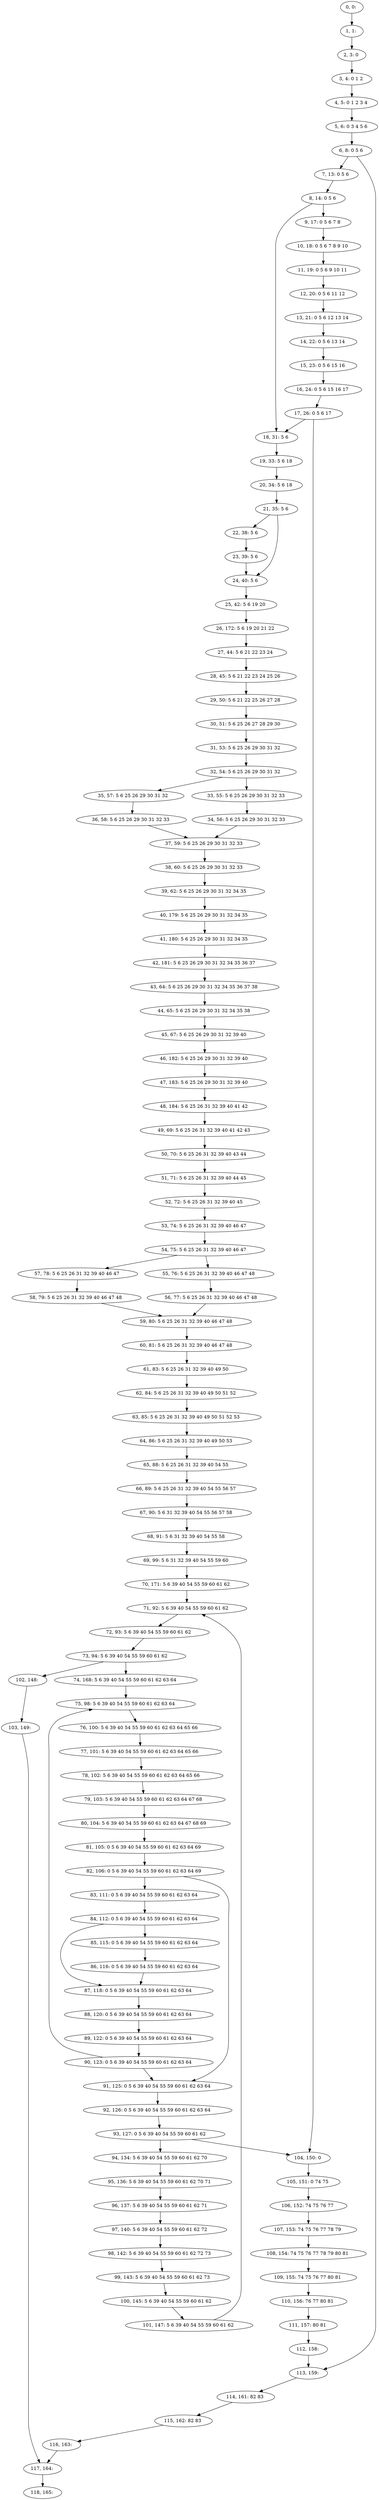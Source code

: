 digraph G {
0[label="0, 0: "];
1[label="1, 1: "];
2[label="2, 3: 0 "];
3[label="3, 4: 0 1 2 "];
4[label="4, 5: 0 1 2 3 4 "];
5[label="5, 6: 0 3 4 5 6 "];
6[label="6, 8: 0 5 6 "];
7[label="7, 13: 0 5 6 "];
8[label="8, 14: 0 5 6 "];
9[label="9, 17: 0 5 6 7 8 "];
10[label="10, 18: 0 5 6 7 8 9 10 "];
11[label="11, 19: 0 5 6 9 10 11 "];
12[label="12, 20: 0 5 6 11 12 "];
13[label="13, 21: 0 5 6 12 13 14 "];
14[label="14, 22: 0 5 6 13 14 "];
15[label="15, 23: 0 5 6 15 16 "];
16[label="16, 24: 0 5 6 15 16 17 "];
17[label="17, 26: 0 5 6 17 "];
18[label="18, 31: 5 6 "];
19[label="19, 33: 5 6 18 "];
20[label="20, 34: 5 6 18 "];
21[label="21, 35: 5 6 "];
22[label="22, 38: 5 6 "];
23[label="23, 39: 5 6 "];
24[label="24, 40: 5 6 "];
25[label="25, 42: 5 6 19 20 "];
26[label="26, 172: 5 6 19 20 21 22 "];
27[label="27, 44: 5 6 21 22 23 24 "];
28[label="28, 45: 5 6 21 22 23 24 25 26 "];
29[label="29, 50: 5 6 21 22 25 26 27 28 "];
30[label="30, 51: 5 6 25 26 27 28 29 30 "];
31[label="31, 53: 5 6 25 26 29 30 31 32 "];
32[label="32, 54: 5 6 25 26 29 30 31 32 "];
33[label="33, 55: 5 6 25 26 29 30 31 32 33 "];
34[label="34, 56: 5 6 25 26 29 30 31 32 33 "];
35[label="35, 57: 5 6 25 26 29 30 31 32 "];
36[label="36, 58: 5 6 25 26 29 30 31 32 33 "];
37[label="37, 59: 5 6 25 26 29 30 31 32 33 "];
38[label="38, 60: 5 6 25 26 29 30 31 32 33 "];
39[label="39, 62: 5 6 25 26 29 30 31 32 34 35 "];
40[label="40, 179: 5 6 25 26 29 30 31 32 34 35 "];
41[label="41, 180: 5 6 25 26 29 30 31 32 34 35 "];
42[label="42, 181: 5 6 25 26 29 30 31 32 34 35 36 37 "];
43[label="43, 64: 5 6 25 26 29 30 31 32 34 35 36 37 38 "];
44[label="44, 65: 5 6 25 26 29 30 31 32 34 35 38 "];
45[label="45, 67: 5 6 25 26 29 30 31 32 39 40 "];
46[label="46, 182: 5 6 25 26 29 30 31 32 39 40 "];
47[label="47, 183: 5 6 25 26 29 30 31 32 39 40 "];
48[label="48, 184: 5 6 25 26 31 32 39 40 41 42 "];
49[label="49, 69: 5 6 25 26 31 32 39 40 41 42 43 "];
50[label="50, 70: 5 6 25 26 31 32 39 40 43 44 "];
51[label="51, 71: 5 6 25 26 31 32 39 40 44 45 "];
52[label="52, 72: 5 6 25 26 31 32 39 40 45 "];
53[label="53, 74: 5 6 25 26 31 32 39 40 46 47 "];
54[label="54, 75: 5 6 25 26 31 32 39 40 46 47 "];
55[label="55, 76: 5 6 25 26 31 32 39 40 46 47 48 "];
56[label="56, 77: 5 6 25 26 31 32 39 40 46 47 48 "];
57[label="57, 78: 5 6 25 26 31 32 39 40 46 47 "];
58[label="58, 79: 5 6 25 26 31 32 39 40 46 47 48 "];
59[label="59, 80: 5 6 25 26 31 32 39 40 46 47 48 "];
60[label="60, 81: 5 6 25 26 31 32 39 40 46 47 48 "];
61[label="61, 83: 5 6 25 26 31 32 39 40 49 50 "];
62[label="62, 84: 5 6 25 26 31 32 39 40 49 50 51 52 "];
63[label="63, 85: 5 6 25 26 31 32 39 40 49 50 51 52 53 "];
64[label="64, 86: 5 6 25 26 31 32 39 40 49 50 53 "];
65[label="65, 88: 5 6 25 26 31 32 39 40 54 55 "];
66[label="66, 89: 5 6 25 26 31 32 39 40 54 55 56 57 "];
67[label="67, 90: 5 6 31 32 39 40 54 55 56 57 58 "];
68[label="68, 91: 5 6 31 32 39 40 54 55 58 "];
69[label="69, 99: 5 6 31 32 39 40 54 55 59 60 "];
70[label="70, 171: 5 6 39 40 54 55 59 60 61 62 "];
71[label="71, 92: 5 6 39 40 54 55 59 60 61 62 "];
72[label="72, 93: 5 6 39 40 54 55 59 60 61 62 "];
73[label="73, 94: 5 6 39 40 54 55 59 60 61 62 "];
74[label="74, 168: 5 6 39 40 54 55 59 60 61 62 63 64 "];
75[label="75, 98: 5 6 39 40 54 55 59 60 61 62 63 64 "];
76[label="76, 100: 5 6 39 40 54 55 59 60 61 62 63 64 65 66 "];
77[label="77, 101: 5 6 39 40 54 55 59 60 61 62 63 64 65 66 "];
78[label="78, 102: 5 6 39 40 54 55 59 60 61 62 63 64 65 66 "];
79[label="79, 103: 5 6 39 40 54 55 59 60 61 62 63 64 67 68 "];
80[label="80, 104: 5 6 39 40 54 55 59 60 61 62 63 64 67 68 69 "];
81[label="81, 105: 0 5 6 39 40 54 55 59 60 61 62 63 64 69 "];
82[label="82, 106: 0 5 6 39 40 54 55 59 60 61 62 63 64 69 "];
83[label="83, 111: 0 5 6 39 40 54 55 59 60 61 62 63 64 "];
84[label="84, 112: 0 5 6 39 40 54 55 59 60 61 62 63 64 "];
85[label="85, 115: 0 5 6 39 40 54 55 59 60 61 62 63 64 "];
86[label="86, 116: 0 5 6 39 40 54 55 59 60 61 62 63 64 "];
87[label="87, 118: 0 5 6 39 40 54 55 59 60 61 62 63 64 "];
88[label="88, 120: 0 5 6 39 40 54 55 59 60 61 62 63 64 "];
89[label="89, 122: 0 5 6 39 40 54 55 59 60 61 62 63 64 "];
90[label="90, 123: 0 5 6 39 40 54 55 59 60 61 62 63 64 "];
91[label="91, 125: 0 5 6 39 40 54 55 59 60 61 62 63 64 "];
92[label="92, 126: 0 5 6 39 40 54 55 59 60 61 62 63 64 "];
93[label="93, 127: 0 5 6 39 40 54 55 59 60 61 62 "];
94[label="94, 134: 5 6 39 40 54 55 59 60 61 62 70 "];
95[label="95, 136: 5 6 39 40 54 55 59 60 61 62 70 71 "];
96[label="96, 137: 5 6 39 40 54 55 59 60 61 62 71 "];
97[label="97, 140: 5 6 39 40 54 55 59 60 61 62 72 "];
98[label="98, 142: 5 6 39 40 54 55 59 60 61 62 72 73 "];
99[label="99, 143: 5 6 39 40 54 55 59 60 61 62 73 "];
100[label="100, 145: 5 6 39 40 54 55 59 60 61 62 "];
101[label="101, 147: 5 6 39 40 54 55 59 60 61 62 "];
102[label="102, 148: "];
103[label="103, 149: "];
104[label="104, 150: 0 "];
105[label="105, 151: 0 74 75 "];
106[label="106, 152: 74 75 76 77 "];
107[label="107, 153: 74 75 76 77 78 79 "];
108[label="108, 154: 74 75 76 77 78 79 80 81 "];
109[label="109, 155: 74 75 76 77 80 81 "];
110[label="110, 156: 76 77 80 81 "];
111[label="111, 157: 80 81 "];
112[label="112, 158: "];
113[label="113, 159: "];
114[label="114, 161: 82 83 "];
115[label="115, 162: 82 83 "];
116[label="116, 163: "];
117[label="117, 164: "];
118[label="118, 165: "];
0->1 ;
1->2 ;
2->3 ;
3->4 ;
4->5 ;
5->6 ;
6->7 ;
6->113 ;
7->8 ;
8->9 ;
8->18 ;
9->10 ;
10->11 ;
11->12 ;
12->13 ;
13->14 ;
14->15 ;
15->16 ;
16->17 ;
17->18 ;
17->104 ;
18->19 ;
19->20 ;
20->21 ;
21->22 ;
21->24 ;
22->23 ;
23->24 ;
24->25 ;
25->26 ;
26->27 ;
27->28 ;
28->29 ;
29->30 ;
30->31 ;
31->32 ;
32->33 ;
32->35 ;
33->34 ;
34->37 ;
35->36 ;
36->37 ;
37->38 ;
38->39 ;
39->40 ;
40->41 ;
41->42 ;
42->43 ;
43->44 ;
44->45 ;
45->46 ;
46->47 ;
47->48 ;
48->49 ;
49->50 ;
50->51 ;
51->52 ;
52->53 ;
53->54 ;
54->55 ;
54->57 ;
55->56 ;
56->59 ;
57->58 ;
58->59 ;
59->60 ;
60->61 ;
61->62 ;
62->63 ;
63->64 ;
64->65 ;
65->66 ;
66->67 ;
67->68 ;
68->69 ;
69->70 ;
70->71 ;
71->72 ;
72->73 ;
73->74 ;
73->102 ;
74->75 ;
75->76 ;
76->77 ;
77->78 ;
78->79 ;
79->80 ;
80->81 ;
81->82 ;
82->83 ;
82->91 ;
83->84 ;
84->85 ;
84->87 ;
85->86 ;
86->87 ;
87->88 ;
88->89 ;
89->90 ;
90->91 ;
90->75 ;
91->92 ;
92->93 ;
93->94 ;
93->104 ;
94->95 ;
95->96 ;
96->97 ;
97->98 ;
98->99 ;
99->100 ;
100->101 ;
101->71 ;
102->103 ;
103->117 ;
104->105 ;
105->106 ;
106->107 ;
107->108 ;
108->109 ;
109->110 ;
110->111 ;
111->112 ;
112->113 ;
113->114 ;
114->115 ;
115->116 ;
116->117 ;
117->118 ;
}
